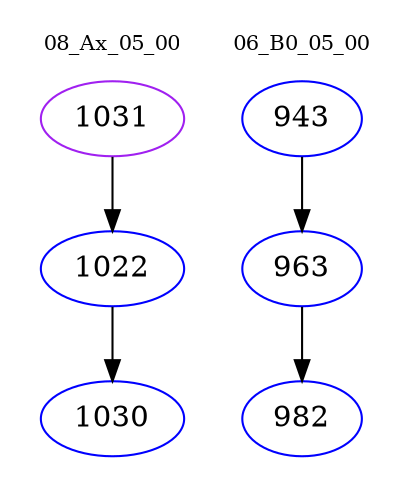 digraph{
subgraph cluster_0 {
color = white
label = "08_Ax_05_00";
fontsize=10;
T0_1031 [label="1031", color="purple"]
T0_1031 -> T0_1022 [color="black"]
T0_1022 [label="1022", color="blue"]
T0_1022 -> T0_1030 [color="black"]
T0_1030 [label="1030", color="blue"]
}
subgraph cluster_1 {
color = white
label = "06_B0_05_00";
fontsize=10;
T1_943 [label="943", color="blue"]
T1_943 -> T1_963 [color="black"]
T1_963 [label="963", color="blue"]
T1_963 -> T1_982 [color="black"]
T1_982 [label="982", color="blue"]
}
}
